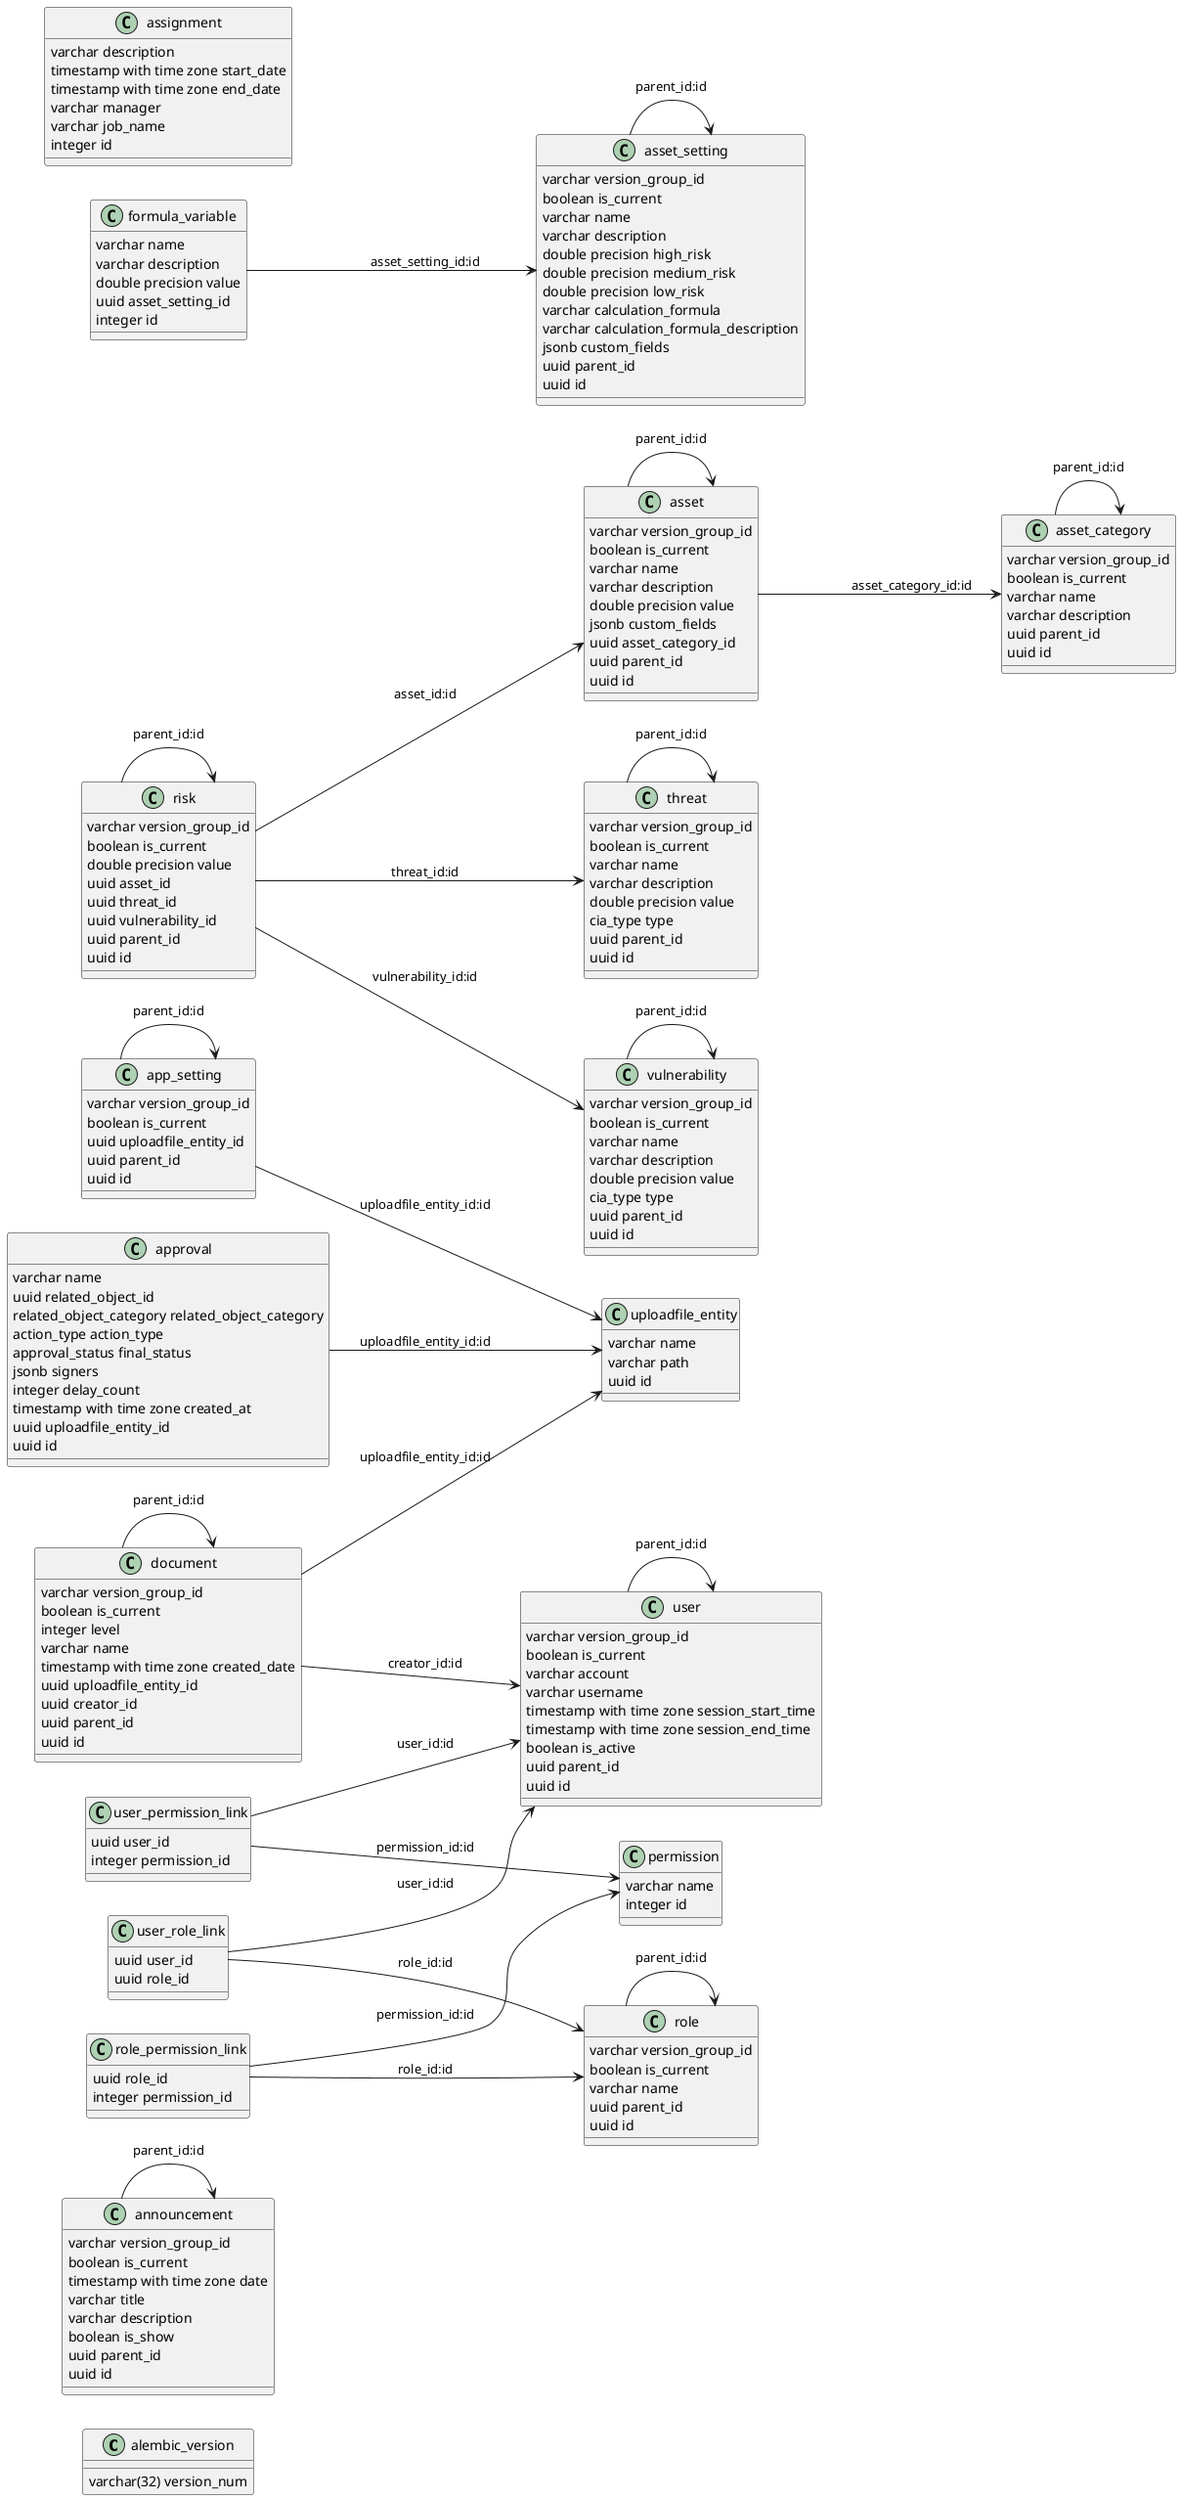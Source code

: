 @startuml

left to right direction

class alembic_version {
  varchar(32) version_num
}
class announcement {
  varchar version_group_id
  boolean is_current
  timestamp with time zone date
  varchar title
  varchar description
  boolean is_show
  uuid parent_id
  uuid id
}
class app_setting {
  varchar version_group_id
  boolean is_current
  uuid uploadfile_entity_id
  uuid parent_id
  uuid id
}
class approval {
  varchar name
  uuid related_object_id
  related_object_category related_object_category
  action_type action_type
  approval_status final_status
  jsonb signers
  integer delay_count
  timestamp with time zone created_at
  uuid uploadfile_entity_id
  uuid id
}
class asset {
  varchar version_group_id
  boolean is_current
  varchar name
  varchar description
  double precision value
  jsonb custom_fields
  uuid asset_category_id
  uuid parent_id
  uuid id
}
class asset_category {
  varchar version_group_id
  boolean is_current
  varchar name
  varchar description
  uuid parent_id
  uuid id
}
class asset_setting {
  varchar version_group_id
  boolean is_current
  varchar name
  varchar description
  double precision high_risk
  double precision medium_risk
  double precision low_risk
  varchar calculation_formula
  varchar calculation_formula_description
  jsonb custom_fields
  uuid parent_id
  uuid id
}
class assignment {
  varchar description
  timestamp with time zone start_date
  timestamp with time zone end_date
  varchar manager
  varchar job_name
  integer id
}
class document {
  varchar version_group_id
  boolean is_current
  integer level
  varchar name
  timestamp with time zone created_date
  uuid uploadfile_entity_id
  uuid creator_id
  uuid parent_id
  uuid id
}
class formula_variable {
  varchar name
  varchar description
  double precision value
  uuid asset_setting_id
  integer id
}
class permission {
  varchar name
  integer id
}
class risk {
  varchar version_group_id
  boolean is_current
  double precision value
  uuid asset_id
  uuid threat_id
  uuid vulnerability_id
  uuid parent_id
  uuid id
}
class role {
  varchar version_group_id
  boolean is_current
  varchar name
  uuid parent_id
  uuid id
}
class role_permission_link {
  uuid role_id
  integer permission_id
}
class threat {
  varchar version_group_id
  boolean is_current
  varchar name
  varchar description
  double precision value
  cia_type type
  uuid parent_id
  uuid id
}
class uploadfile_entity {
  varchar name
  varchar path
  uuid id
}
class user {
  varchar version_group_id
  boolean is_current
  varchar account
  varchar username
  timestamp with time zone session_start_time
  timestamp with time zone session_end_time
  boolean is_active
  uuid parent_id
  uuid id
}
class user_permission_link {
  uuid user_id
  integer permission_id
}
class user_role_link {
  uuid user_id
  uuid role_id
}
class vulnerability {
  varchar version_group_id
  boolean is_current
  varchar name
  varchar description
  double precision value
  cia_type type
  uuid parent_id
  uuid id
}

announcement --> announcement : parent_id:id
app_setting --> app_setting : parent_id:id
app_setting --> uploadfile_entity : uploadfile_entity_id:id
approval --> uploadfile_entity : uploadfile_entity_id:id
asset --> asset : parent_id:id
asset --> asset_category : asset_category_id:id
asset_category --> asset_category : parent_id:id
asset_setting --> asset_setting : parent_id:id
document --> document : parent_id:id
document --> uploadfile_entity : uploadfile_entity_id:id
document --> user : creator_id:id
formula_variable --> asset_setting : asset_setting_id:id
risk --> asset : asset_id:id
risk --> risk : parent_id:id
risk --> threat : threat_id:id
risk --> vulnerability : vulnerability_id:id
role --> role : parent_id:id
role_permission_link --> permission : permission_id:id
role_permission_link --> role : role_id:id
threat --> threat : parent_id:id
user --> user : parent_id:id
user_permission_link --> permission : permission_id:id
user_permission_link --> user : user_id:id
user_role_link --> role : role_id:id
user_role_link --> user : user_id:id
vulnerability --> vulnerability : parent_id:id
@enduml
